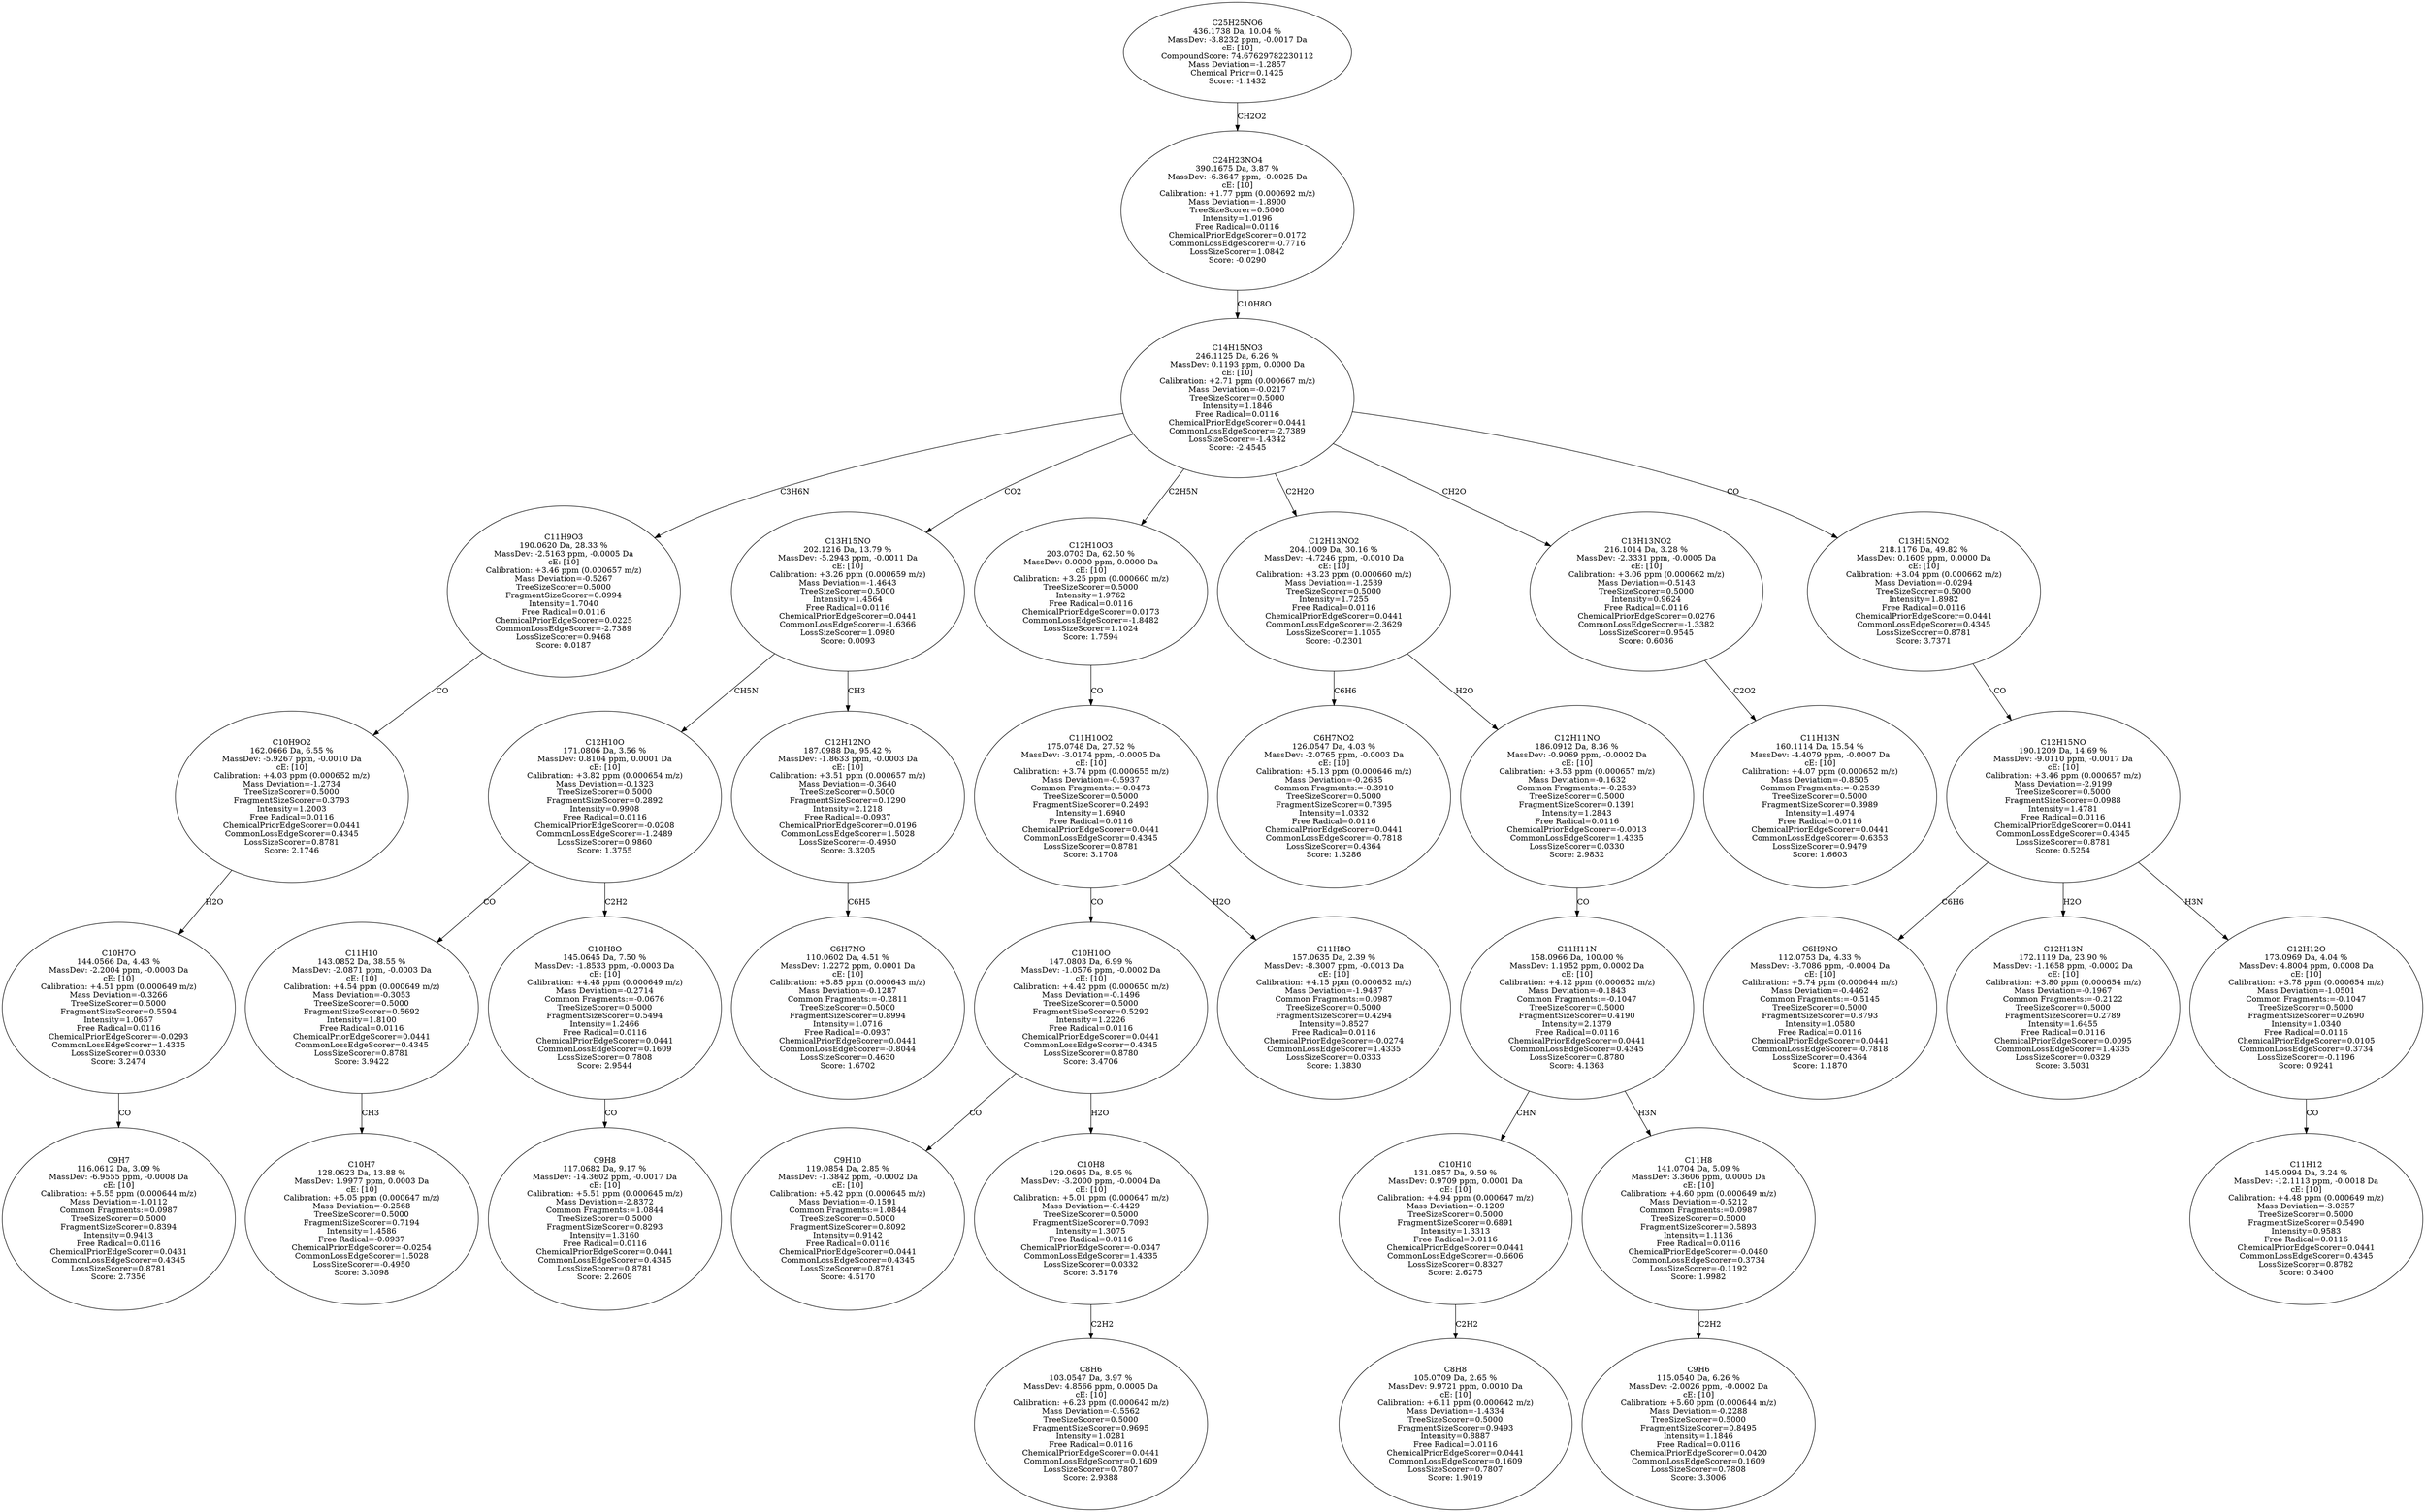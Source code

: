 strict digraph {
v1 [label="C9H7\n116.0612 Da, 3.09 %\nMassDev: -6.9555 ppm, -0.0008 Da\ncE: [10]\nCalibration: +5.55 ppm (0.000644 m/z)\nMass Deviation=-1.0112\nCommon Fragments:=0.0987\nTreeSizeScorer=0.5000\nFragmentSizeScorer=0.8394\nIntensity=0.9413\nFree Radical=0.0116\nChemicalPriorEdgeScorer=0.0431\nCommonLossEdgeScorer=0.4345\nLossSizeScorer=0.8781\nScore: 2.7356"];
v2 [label="C10H7O\n144.0566 Da, 4.43 %\nMassDev: -2.2004 ppm, -0.0003 Da\ncE: [10]\nCalibration: +4.51 ppm (0.000649 m/z)\nMass Deviation=-0.3266\nTreeSizeScorer=0.5000\nFragmentSizeScorer=0.5594\nIntensity=1.0657\nFree Radical=0.0116\nChemicalPriorEdgeScorer=-0.0293\nCommonLossEdgeScorer=1.4335\nLossSizeScorer=0.0330\nScore: 3.2474"];
v3 [label="C10H9O2\n162.0666 Da, 6.55 %\nMassDev: -5.9267 ppm, -0.0010 Da\ncE: [10]\nCalibration: +4.03 ppm (0.000652 m/z)\nMass Deviation=-1.2734\nTreeSizeScorer=0.5000\nFragmentSizeScorer=0.3793\nIntensity=1.2003\nFree Radical=0.0116\nChemicalPriorEdgeScorer=0.0441\nCommonLossEdgeScorer=0.4345\nLossSizeScorer=0.8781\nScore: 2.1746"];
v4 [label="C11H9O3\n190.0620 Da, 28.33 %\nMassDev: -2.5163 ppm, -0.0005 Da\ncE: [10]\nCalibration: +3.46 ppm (0.000657 m/z)\nMass Deviation=-0.5267\nTreeSizeScorer=0.5000\nFragmentSizeScorer=0.0994\nIntensity=1.7040\nFree Radical=0.0116\nChemicalPriorEdgeScorer=0.0225\nCommonLossEdgeScorer=-2.7389\nLossSizeScorer=0.9468\nScore: 0.0187"];
v5 [label="C10H7\n128.0623 Da, 13.88 %\nMassDev: 1.9977 ppm, 0.0003 Da\ncE: [10]\nCalibration: +5.05 ppm (0.000647 m/z)\nMass Deviation=-0.2568\nTreeSizeScorer=0.5000\nFragmentSizeScorer=0.7194\nIntensity=1.4586\nFree Radical=-0.0937\nChemicalPriorEdgeScorer=-0.0254\nCommonLossEdgeScorer=1.5028\nLossSizeScorer=-0.4950\nScore: 3.3098"];
v6 [label="C11H10\n143.0852 Da, 38.55 %\nMassDev: -2.0871 ppm, -0.0003 Da\ncE: [10]\nCalibration: +4.54 ppm (0.000649 m/z)\nMass Deviation=-0.3053\nTreeSizeScorer=0.5000\nFragmentSizeScorer=0.5692\nIntensity=1.8100\nFree Radical=0.0116\nChemicalPriorEdgeScorer=0.0441\nCommonLossEdgeScorer=0.4345\nLossSizeScorer=0.8781\nScore: 3.9422"];
v7 [label="C9H8\n117.0682 Da, 9.17 %\nMassDev: -14.3602 ppm, -0.0017 Da\ncE: [10]\nCalibration: +5.51 ppm (0.000645 m/z)\nMass Deviation=-2.8372\nCommon Fragments:=1.0844\nTreeSizeScorer=0.5000\nFragmentSizeScorer=0.8293\nIntensity=1.3160\nFree Radical=0.0116\nChemicalPriorEdgeScorer=0.0441\nCommonLossEdgeScorer=0.4345\nLossSizeScorer=0.8781\nScore: 2.2609"];
v8 [label="C10H8O\n145.0645 Da, 7.50 %\nMassDev: -1.8533 ppm, -0.0003 Da\ncE: [10]\nCalibration: +4.48 ppm (0.000649 m/z)\nMass Deviation=-0.2714\nCommon Fragments:=-0.0676\nTreeSizeScorer=0.5000\nFragmentSizeScorer=0.5494\nIntensity=1.2466\nFree Radical=0.0116\nChemicalPriorEdgeScorer=0.0441\nCommonLossEdgeScorer=0.1609\nLossSizeScorer=0.7808\nScore: 2.9544"];
v9 [label="C12H10O\n171.0806 Da, 3.56 %\nMassDev: 0.8104 ppm, 0.0001 Da\ncE: [10]\nCalibration: +3.82 ppm (0.000654 m/z)\nMass Deviation=-0.1323\nTreeSizeScorer=0.5000\nFragmentSizeScorer=0.2892\nIntensity=0.9908\nFree Radical=0.0116\nChemicalPriorEdgeScorer=-0.0208\nCommonLossEdgeScorer=-1.2489\nLossSizeScorer=0.9860\nScore: 1.3755"];
v10 [label="C6H7NO\n110.0602 Da, 4.51 %\nMassDev: 1.2272 ppm, 0.0001 Da\ncE: [10]\nCalibration: +5.85 ppm (0.000643 m/z)\nMass Deviation=-0.1287\nCommon Fragments:=-0.2811\nTreeSizeScorer=0.5000\nFragmentSizeScorer=0.8994\nIntensity=1.0716\nFree Radical=-0.0937\nChemicalPriorEdgeScorer=0.0441\nCommonLossEdgeScorer=-0.8044\nLossSizeScorer=0.4630\nScore: 1.6702"];
v11 [label="C12H12NO\n187.0988 Da, 95.42 %\nMassDev: -1.8633 ppm, -0.0003 Da\ncE: [10]\nCalibration: +3.51 ppm (0.000657 m/z)\nMass Deviation=-0.3640\nTreeSizeScorer=0.5000\nFragmentSizeScorer=0.1290\nIntensity=2.1218\nFree Radical=-0.0937\nChemicalPriorEdgeScorer=0.0196\nCommonLossEdgeScorer=1.5028\nLossSizeScorer=-0.4950\nScore: 3.3205"];
v12 [label="C13H15NO\n202.1216 Da, 13.79 %\nMassDev: -5.2943 ppm, -0.0011 Da\ncE: [10]\nCalibration: +3.26 ppm (0.000659 m/z)\nMass Deviation=-1.4643\nTreeSizeScorer=0.5000\nIntensity=1.4564\nFree Radical=0.0116\nChemicalPriorEdgeScorer=0.0441\nCommonLossEdgeScorer=-1.6366\nLossSizeScorer=1.0980\nScore: 0.0093"];
v13 [label="C9H10\n119.0854 Da, 2.85 %\nMassDev: -1.3842 ppm, -0.0002 Da\ncE: [10]\nCalibration: +5.42 ppm (0.000645 m/z)\nMass Deviation=-0.1591\nCommon Fragments:=1.0844\nTreeSizeScorer=0.5000\nFragmentSizeScorer=0.8092\nIntensity=0.9142\nFree Radical=0.0116\nChemicalPriorEdgeScorer=0.0441\nCommonLossEdgeScorer=0.4345\nLossSizeScorer=0.8781\nScore: 4.5170"];
v14 [label="C8H6\n103.0547 Da, 3.97 %\nMassDev: 4.8566 ppm, 0.0005 Da\ncE: [10]\nCalibration: +6.23 ppm (0.000642 m/z)\nMass Deviation=-0.5562\nTreeSizeScorer=0.5000\nFragmentSizeScorer=0.9695\nIntensity=1.0281\nFree Radical=0.0116\nChemicalPriorEdgeScorer=0.0441\nCommonLossEdgeScorer=0.1609\nLossSizeScorer=0.7807\nScore: 2.9388"];
v15 [label="C10H8\n129.0695 Da, 8.95 %\nMassDev: -3.2000 ppm, -0.0004 Da\ncE: [10]\nCalibration: +5.01 ppm (0.000647 m/z)\nMass Deviation=-0.4429\nTreeSizeScorer=0.5000\nFragmentSizeScorer=0.7093\nIntensity=1.3075\nFree Radical=0.0116\nChemicalPriorEdgeScorer=-0.0347\nCommonLossEdgeScorer=1.4335\nLossSizeScorer=0.0332\nScore: 3.5176"];
v16 [label="C10H10O\n147.0803 Da, 6.99 %\nMassDev: -1.0576 ppm, -0.0002 Da\ncE: [10]\nCalibration: +4.42 ppm (0.000650 m/z)\nMass Deviation=-0.1496\nTreeSizeScorer=0.5000\nFragmentSizeScorer=0.5292\nIntensity=1.2226\nFree Radical=0.0116\nChemicalPriorEdgeScorer=0.0441\nCommonLossEdgeScorer=0.4345\nLossSizeScorer=0.8780\nScore: 3.4706"];
v17 [label="C11H8O\n157.0635 Da, 2.39 %\nMassDev: -8.3007 ppm, -0.0013 Da\ncE: [10]\nCalibration: +4.15 ppm (0.000652 m/z)\nMass Deviation=-1.9487\nCommon Fragments:=0.0987\nTreeSizeScorer=0.5000\nFragmentSizeScorer=0.4294\nIntensity=0.8527\nFree Radical=0.0116\nChemicalPriorEdgeScorer=-0.0274\nCommonLossEdgeScorer=1.4335\nLossSizeScorer=0.0333\nScore: 1.3830"];
v18 [label="C11H10O2\n175.0748 Da, 27.52 %\nMassDev: -3.0174 ppm, -0.0005 Da\ncE: [10]\nCalibration: +3.74 ppm (0.000655 m/z)\nMass Deviation=-0.5937\nCommon Fragments:=-0.0473\nTreeSizeScorer=0.5000\nFragmentSizeScorer=0.2493\nIntensity=1.6940\nFree Radical=0.0116\nChemicalPriorEdgeScorer=0.0441\nCommonLossEdgeScorer=0.4345\nLossSizeScorer=0.8781\nScore: 3.1708"];
v19 [label="C12H10O3\n203.0703 Da, 62.50 %\nMassDev: 0.0000 ppm, 0.0000 Da\ncE: [10]\nCalibration: +3.25 ppm (0.000660 m/z)\nTreeSizeScorer=0.5000\nIntensity=1.9762\nFree Radical=0.0116\nChemicalPriorEdgeScorer=0.0173\nCommonLossEdgeScorer=-1.8482\nLossSizeScorer=1.1024\nScore: 1.7594"];
v20 [label="C6H7NO2\n126.0547 Da, 4.03 %\nMassDev: -2.0765 ppm, -0.0003 Da\ncE: [10]\nCalibration: +5.13 ppm (0.000646 m/z)\nMass Deviation=-0.2635\nCommon Fragments:=-0.3910\nTreeSizeScorer=0.5000\nFragmentSizeScorer=0.7395\nIntensity=1.0332\nFree Radical=0.0116\nChemicalPriorEdgeScorer=0.0441\nCommonLossEdgeScorer=-0.7818\nLossSizeScorer=0.4364\nScore: 1.3286"];
v21 [label="C8H8\n105.0709 Da, 2.65 %\nMassDev: 9.9721 ppm, 0.0010 Da\ncE: [10]\nCalibration: +6.11 ppm (0.000642 m/z)\nMass Deviation=-1.4334\nTreeSizeScorer=0.5000\nFragmentSizeScorer=0.9493\nIntensity=0.8887\nFree Radical=0.0116\nChemicalPriorEdgeScorer=0.0441\nCommonLossEdgeScorer=0.1609\nLossSizeScorer=0.7807\nScore: 1.9019"];
v22 [label="C10H10\n131.0857 Da, 9.59 %\nMassDev: 0.9709 ppm, 0.0001 Da\ncE: [10]\nCalibration: +4.94 ppm (0.000647 m/z)\nMass Deviation=-0.1209\nTreeSizeScorer=0.5000\nFragmentSizeScorer=0.6891\nIntensity=1.3313\nFree Radical=0.0116\nChemicalPriorEdgeScorer=0.0441\nCommonLossEdgeScorer=-0.6606\nLossSizeScorer=0.8327\nScore: 2.6275"];
v23 [label="C9H6\n115.0540 Da, 6.26 %\nMassDev: -2.0026 ppm, -0.0002 Da\ncE: [10]\nCalibration: +5.60 ppm (0.000644 m/z)\nMass Deviation=-0.2288\nTreeSizeScorer=0.5000\nFragmentSizeScorer=0.8495\nIntensity=1.1846\nFree Radical=0.0116\nChemicalPriorEdgeScorer=0.0420\nCommonLossEdgeScorer=0.1609\nLossSizeScorer=0.7808\nScore: 3.3006"];
v24 [label="C11H8\n141.0704 Da, 5.09 %\nMassDev: 3.3606 ppm, 0.0005 Da\ncE: [10]\nCalibration: +4.60 ppm (0.000649 m/z)\nMass Deviation=-0.5212\nCommon Fragments:=0.0987\nTreeSizeScorer=0.5000\nFragmentSizeScorer=0.5893\nIntensity=1.1136\nFree Radical=0.0116\nChemicalPriorEdgeScorer=-0.0480\nCommonLossEdgeScorer=0.3734\nLossSizeScorer=-0.1192\nScore: 1.9982"];
v25 [label="C11H11N\n158.0966 Da, 100.00 %\nMassDev: 1.1952 ppm, 0.0002 Da\ncE: [10]\nCalibration: +4.12 ppm (0.000652 m/z)\nMass Deviation=-0.1843\nCommon Fragments:=-0.1047\nTreeSizeScorer=0.5000\nFragmentSizeScorer=0.4190\nIntensity=2.1379\nFree Radical=0.0116\nChemicalPriorEdgeScorer=0.0441\nCommonLossEdgeScorer=0.4345\nLossSizeScorer=0.8780\nScore: 4.1363"];
v26 [label="C12H11NO\n186.0912 Da, 8.36 %\nMassDev: -0.9069 ppm, -0.0002 Da\ncE: [10]\nCalibration: +3.53 ppm (0.000657 m/z)\nMass Deviation=-0.1632\nCommon Fragments:=-0.2539\nTreeSizeScorer=0.5000\nFragmentSizeScorer=0.1391\nIntensity=1.2843\nFree Radical=0.0116\nChemicalPriorEdgeScorer=-0.0013\nCommonLossEdgeScorer=1.4335\nLossSizeScorer=0.0330\nScore: 2.9832"];
v27 [label="C12H13NO2\n204.1009 Da, 30.16 %\nMassDev: -4.7246 ppm, -0.0010 Da\ncE: [10]\nCalibration: +3.23 ppm (0.000660 m/z)\nMass Deviation=-1.2539\nTreeSizeScorer=0.5000\nIntensity=1.7255\nFree Radical=0.0116\nChemicalPriorEdgeScorer=0.0441\nCommonLossEdgeScorer=-2.3629\nLossSizeScorer=1.1055\nScore: -0.2301"];
v28 [label="C11H13N\n160.1114 Da, 15.54 %\nMassDev: -4.4079 ppm, -0.0007 Da\ncE: [10]\nCalibration: +4.07 ppm (0.000652 m/z)\nMass Deviation=-0.8505\nCommon Fragments:=-0.2539\nTreeSizeScorer=0.5000\nFragmentSizeScorer=0.3989\nIntensity=1.4974\nFree Radical=0.0116\nChemicalPriorEdgeScorer=0.0441\nCommonLossEdgeScorer=-0.6353\nLossSizeScorer=0.9479\nScore: 1.6603"];
v29 [label="C13H13NO2\n216.1014 Da, 3.28 %\nMassDev: -2.3331 ppm, -0.0005 Da\ncE: [10]\nCalibration: +3.06 ppm (0.000662 m/z)\nMass Deviation=-0.5143\nTreeSizeScorer=0.5000\nIntensity=0.9624\nFree Radical=0.0116\nChemicalPriorEdgeScorer=0.0276\nCommonLossEdgeScorer=-1.3382\nLossSizeScorer=0.9545\nScore: 0.6036"];
v30 [label="C6H9NO\n112.0753 Da, 4.33 %\nMassDev: -3.7086 ppm, -0.0004 Da\ncE: [10]\nCalibration: +5.74 ppm (0.000644 m/z)\nMass Deviation=-0.4462\nCommon Fragments:=-0.5145\nTreeSizeScorer=0.5000\nFragmentSizeScorer=0.8793\nIntensity=1.0580\nFree Radical=0.0116\nChemicalPriorEdgeScorer=0.0441\nCommonLossEdgeScorer=-0.7818\nLossSizeScorer=0.4364\nScore: 1.1870"];
v31 [label="C12H13N\n172.1119 Da, 23.90 %\nMassDev: -1.1658 ppm, -0.0002 Da\ncE: [10]\nCalibration: +3.80 ppm (0.000654 m/z)\nMass Deviation=-0.1967\nCommon Fragments:=-0.2122\nTreeSizeScorer=0.5000\nFragmentSizeScorer=0.2789\nIntensity=1.6455\nFree Radical=0.0116\nChemicalPriorEdgeScorer=0.0095\nCommonLossEdgeScorer=1.4335\nLossSizeScorer=0.0329\nScore: 3.5031"];
v32 [label="C11H12\n145.0994 Da, 3.24 %\nMassDev: -12.1113 ppm, -0.0018 Da\ncE: [10]\nCalibration: +4.48 ppm (0.000649 m/z)\nMass Deviation=-3.0357\nTreeSizeScorer=0.5000\nFragmentSizeScorer=0.5490\nIntensity=0.9583\nFree Radical=0.0116\nChemicalPriorEdgeScorer=0.0441\nCommonLossEdgeScorer=0.4345\nLossSizeScorer=0.8782\nScore: 0.3400"];
v33 [label="C12H12O\n173.0969 Da, 4.04 %\nMassDev: 4.8004 ppm, 0.0008 Da\ncE: [10]\nCalibration: +3.78 ppm (0.000654 m/z)\nMass Deviation=-1.0501\nCommon Fragments:=-0.1047\nTreeSizeScorer=0.5000\nFragmentSizeScorer=0.2690\nIntensity=1.0340\nFree Radical=0.0116\nChemicalPriorEdgeScorer=0.0105\nCommonLossEdgeScorer=0.3734\nLossSizeScorer=-0.1196\nScore: 0.9241"];
v34 [label="C12H15NO\n190.1209 Da, 14.69 %\nMassDev: -9.0110 ppm, -0.0017 Da\ncE: [10]\nCalibration: +3.46 ppm (0.000657 m/z)\nMass Deviation=-2.9199\nTreeSizeScorer=0.5000\nFragmentSizeScorer=0.0988\nIntensity=1.4781\nFree Radical=0.0116\nChemicalPriorEdgeScorer=0.0441\nCommonLossEdgeScorer=0.4345\nLossSizeScorer=0.8781\nScore: 0.5254"];
v35 [label="C13H15NO2\n218.1176 Da, 49.82 %\nMassDev: 0.1609 ppm, 0.0000 Da\ncE: [10]\nCalibration: +3.04 ppm (0.000662 m/z)\nMass Deviation=-0.0294\nTreeSizeScorer=0.5000\nIntensity=1.8982\nFree Radical=0.0116\nChemicalPriorEdgeScorer=0.0441\nCommonLossEdgeScorer=0.4345\nLossSizeScorer=0.8781\nScore: 3.7371"];
v36 [label="C14H15NO3\n246.1125 Da, 6.26 %\nMassDev: 0.1193 ppm, 0.0000 Da\ncE: [10]\nCalibration: +2.71 ppm (0.000667 m/z)\nMass Deviation=-0.0217\nTreeSizeScorer=0.5000\nIntensity=1.1846\nFree Radical=0.0116\nChemicalPriorEdgeScorer=0.0441\nCommonLossEdgeScorer=-2.7389\nLossSizeScorer=-1.4342\nScore: -2.4545"];
v37 [label="C24H23NO4\n390.1675 Da, 3.87 %\nMassDev: -6.3647 ppm, -0.0025 Da\ncE: [10]\nCalibration: +1.77 ppm (0.000692 m/z)\nMass Deviation=-1.8900\nTreeSizeScorer=0.5000\nIntensity=1.0196\nFree Radical=0.0116\nChemicalPriorEdgeScorer=0.0172\nCommonLossEdgeScorer=-0.7716\nLossSizeScorer=1.0842\nScore: -0.0290"];
v38 [label="C25H25NO6\n436.1738 Da, 10.04 %\nMassDev: -3.8232 ppm, -0.0017 Da\ncE: [10]\nCompoundScore: 74.67629782230112\nMass Deviation=-1.2857\nChemical Prior=0.1425\nScore: -1.1432"];
v2 -> v1 [label="CO"];
v3 -> v2 [label="H2O"];
v4 -> v3 [label="CO"];
v36 -> v4 [label="C3H6N"];
v6 -> v5 [label="CH3"];
v9 -> v6 [label="CO"];
v8 -> v7 [label="CO"];
v9 -> v8 [label="C2H2"];
v12 -> v9 [label="CH5N"];
v11 -> v10 [label="C6H5"];
v12 -> v11 [label="CH3"];
v36 -> v12 [label="CO2"];
v16 -> v13 [label="CO"];
v15 -> v14 [label="C2H2"];
v16 -> v15 [label="H2O"];
v18 -> v16 [label="CO"];
v18 -> v17 [label="H2O"];
v19 -> v18 [label="CO"];
v36 -> v19 [label="C2H5N"];
v27 -> v20 [label="C6H6"];
v22 -> v21 [label="C2H2"];
v25 -> v22 [label="CHN"];
v24 -> v23 [label="C2H2"];
v25 -> v24 [label="H3N"];
v26 -> v25 [label="CO"];
v27 -> v26 [label="H2O"];
v36 -> v27 [label="C2H2O"];
v29 -> v28 [label="C2O2"];
v36 -> v29 [label="CH2O"];
v34 -> v30 [label="C6H6"];
v34 -> v31 [label="H2O"];
v33 -> v32 [label="CO"];
v34 -> v33 [label="H3N"];
v35 -> v34 [label="CO"];
v36 -> v35 [label="CO"];
v37 -> v36 [label="C10H8O"];
v38 -> v37 [label="CH2O2"];
}